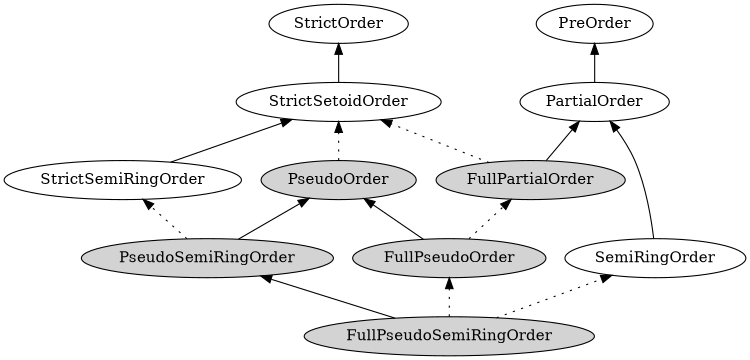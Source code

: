 digraph {
  size="5,3";
  margin=0;
  rankdir=BT;
//  StrongSetoid [fillcolor=lightgrey,style=filled]
  FullPartialOrder [fillcolor=lightgrey,style=filled]
  PseudoOrder [fillcolor=lightgrey,style=filled]
  FullPseudoOrder [fillcolor=lightgrey,style=filled]
  PseudoSemiRingOrder [fillcolor=lightgrey,style=filled]
  FullPseudoSemiRingOrder [fillcolor=lightgrey,style=filled]
  
  StrictSetoidOrder -> StrictOrder
//  StrictSetoidOrder -> Setoid
  PartialOrder -> PreOrder
//  PartialOrder -> Setoid
  FullPartialOrder -> PartialOrder
//  FullPartialOrder -> StrongSetoid
  FullPartialOrder -> StrictSetoidOrder [style=dotted]
  PseudoOrder -> StrictSetoidOrder [style=dotted]
//  PseudoOrder -> StrongSetoid
  FullPseudoOrder -> PseudoOrder
  FullPseudoOrder -> FullPartialOrder [style=dotted]
  SemiRingOrder -> PartialOrder
  StrictSemiRingOrder -> StrictSetoidOrder
  PseudoSemiRingOrder -> PseudoOrder
  PseudoSemiRingOrder -> StrictSemiRingOrder [style=dotted]
  FullPseudoSemiRingOrder -> PseudoSemiRingOrder
  FullPseudoSemiRingOrder -> FullPseudoOrder [style=dotted]
  FullPseudoSemiRingOrder -> SemiRingOrder [style=dotted]
}
